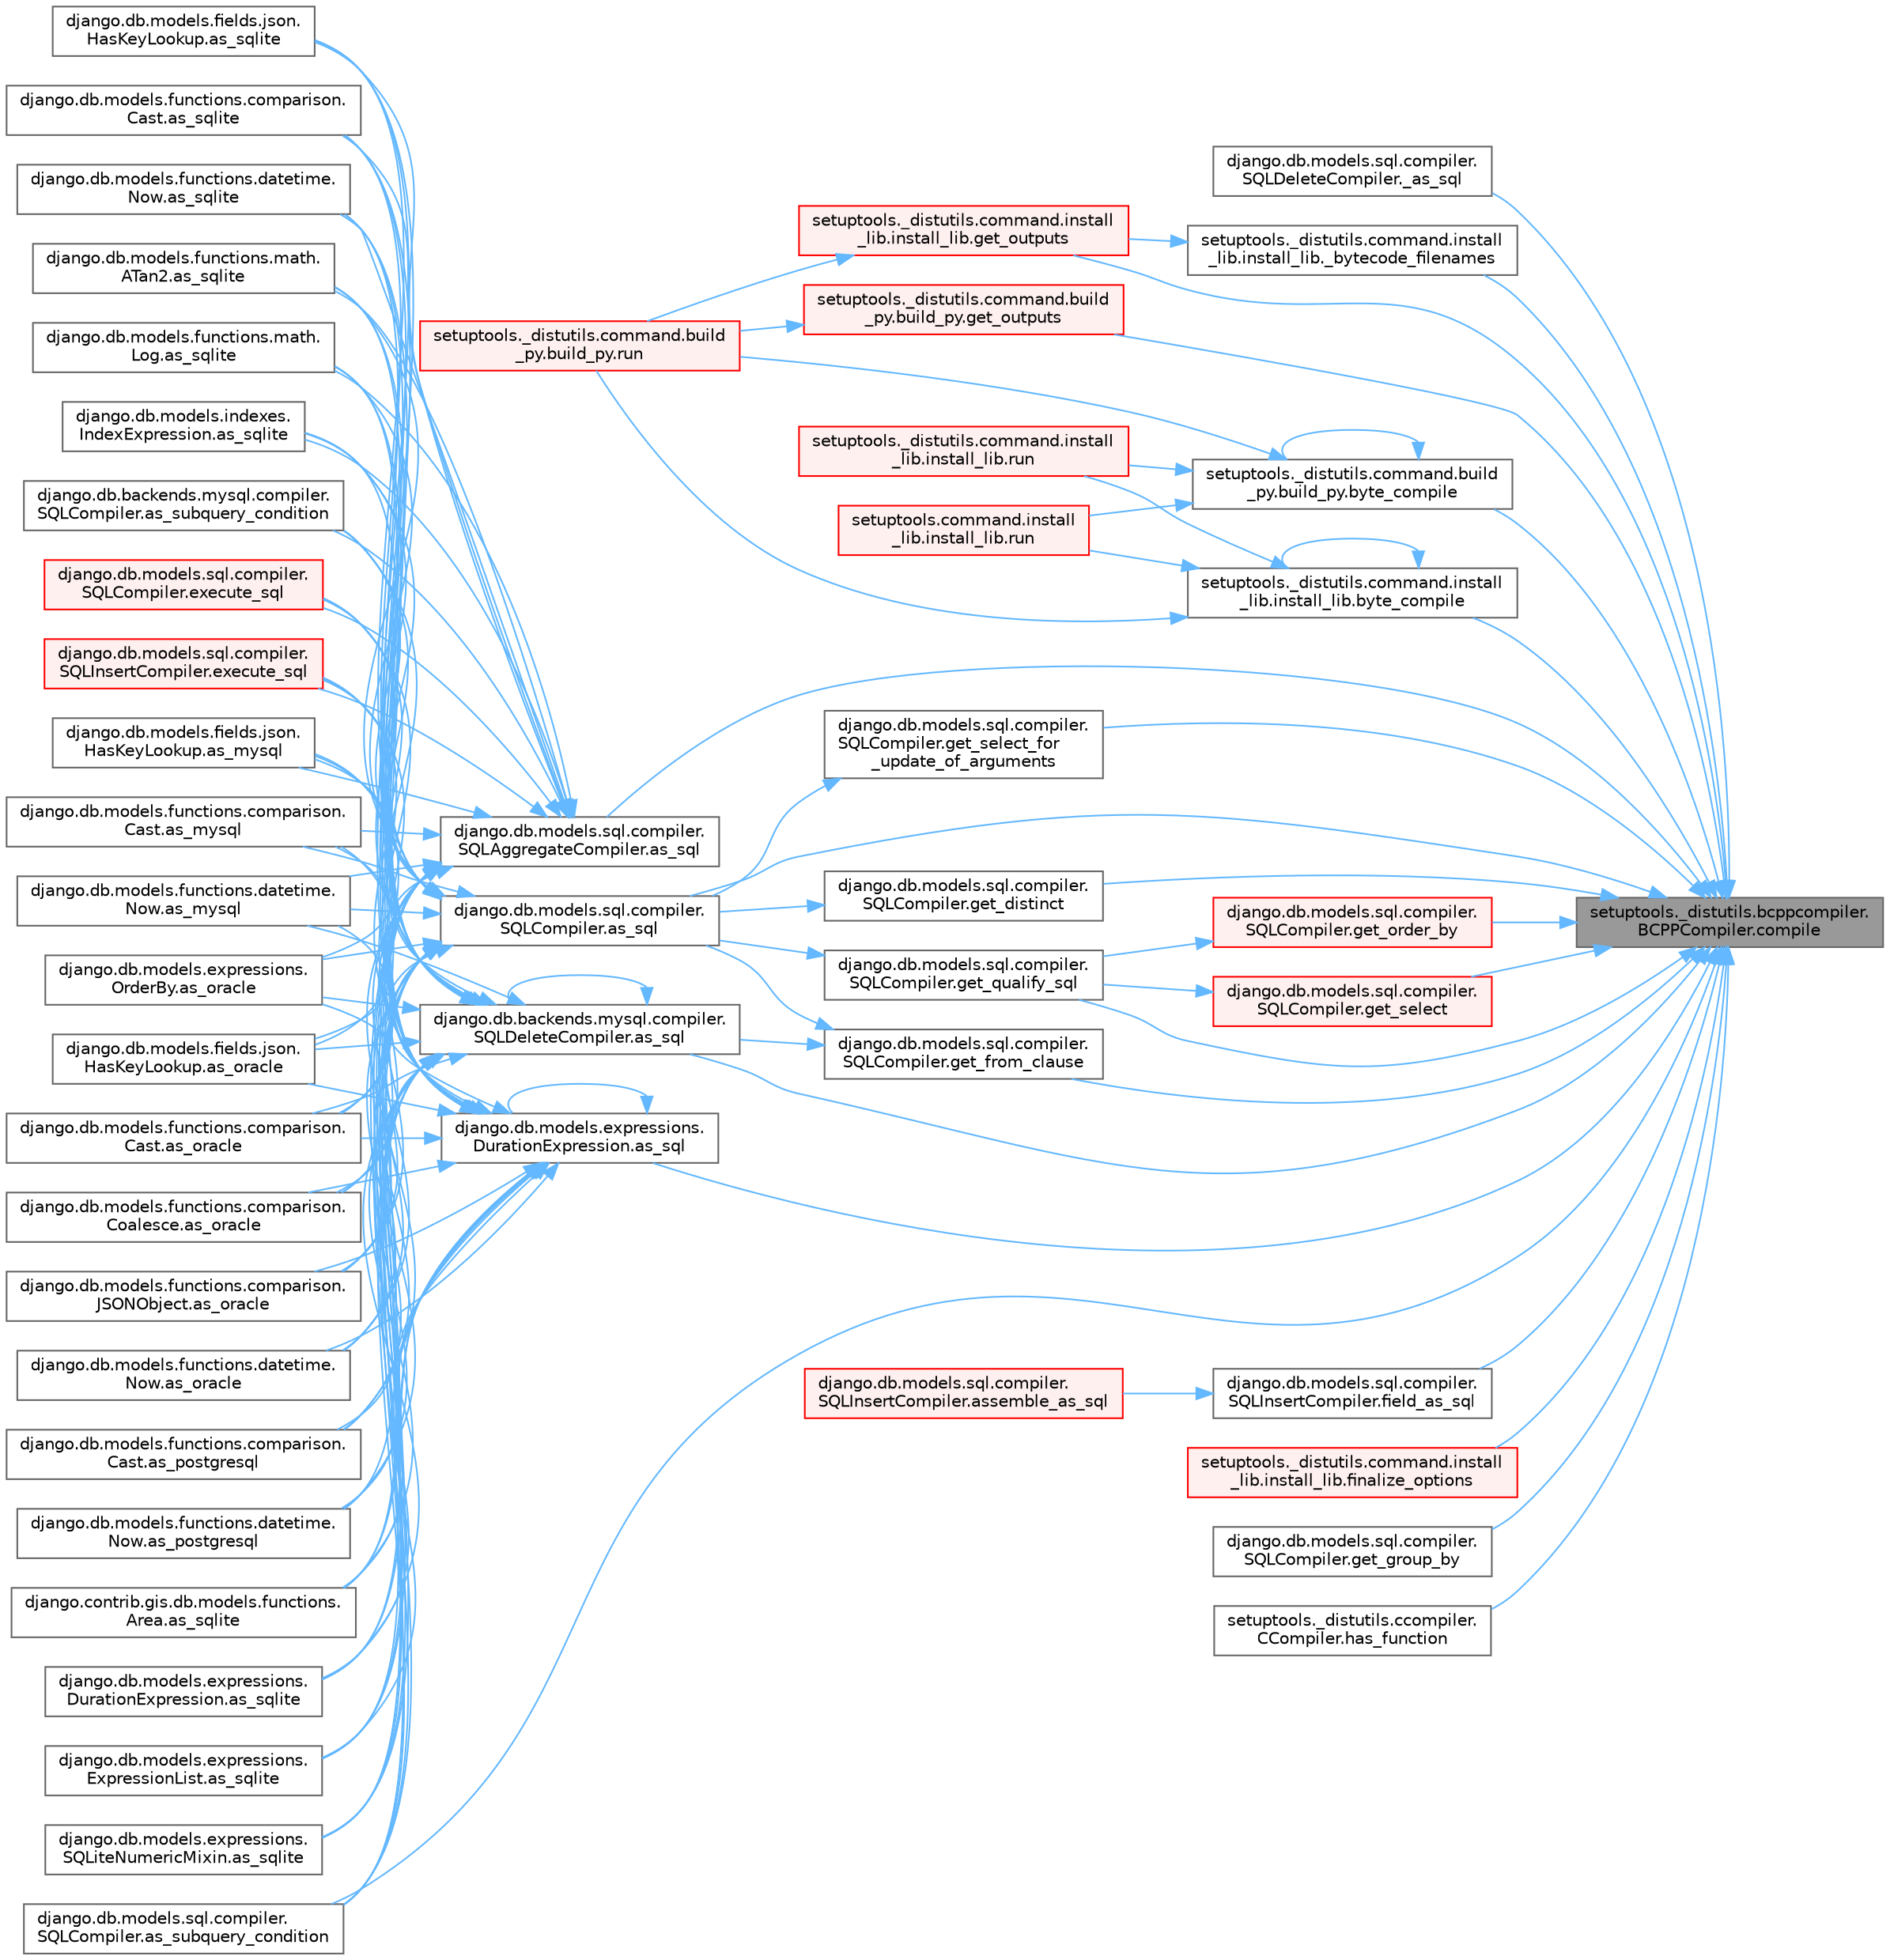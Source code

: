 digraph "setuptools._distutils.bcppcompiler.BCPPCompiler.compile"
{
 // LATEX_PDF_SIZE
  bgcolor="transparent";
  edge [fontname=Helvetica,fontsize=10,labelfontname=Helvetica,labelfontsize=10];
  node [fontname=Helvetica,fontsize=10,shape=box,height=0.2,width=0.4];
  rankdir="RL";
  Node1 [id="Node000001",label="setuptools._distutils.bcppcompiler.\lBCPPCompiler.compile",height=0.2,width=0.4,color="gray40", fillcolor="grey60", style="filled", fontcolor="black",tooltip=" "];
  Node1 -> Node2 [id="edge1_Node000001_Node000002",dir="back",color="steelblue1",style="solid",tooltip=" "];
  Node2 [id="Node000002",label="django.db.models.sql.compiler.\lSQLDeleteCompiler._as_sql",height=0.2,width=0.4,color="grey40", fillcolor="white", style="filled",URL="$classdjango_1_1db_1_1models_1_1sql_1_1compiler_1_1_s_q_l_delete_compiler.html#a692a3a95ea9ae64c0582b1908466cfe7",tooltip=" "];
  Node1 -> Node3 [id="edge2_Node000001_Node000003",dir="back",color="steelblue1",style="solid",tooltip=" "];
  Node3 [id="Node000003",label="setuptools._distutils.command.install\l_lib.install_lib._bytecode_filenames",height=0.2,width=0.4,color="grey40", fillcolor="white", style="filled",URL="$classsetuptools_1_1__distutils_1_1command_1_1install__lib_1_1install__lib.html#a7a553f1ab741bfa02d332fede5374a9d",tooltip=" "];
  Node3 -> Node4 [id="edge3_Node000003_Node000004",dir="back",color="steelblue1",style="solid",tooltip=" "];
  Node4 [id="Node000004",label="setuptools._distutils.command.install\l_lib.install_lib.get_outputs",height=0.2,width=0.4,color="red", fillcolor="#FFF0F0", style="filled",URL="$classsetuptools_1_1__distutils_1_1command_1_1install__lib_1_1install__lib.html#a6be86618e6b7aac41d44b4c305468e33",tooltip=" "];
  Node4 -> Node5 [id="edge4_Node000004_Node000005",dir="back",color="steelblue1",style="solid",tooltip=" "];
  Node5 [id="Node000005",label="setuptools._distutils.command.build\l_py.build_py.run",height=0.2,width=0.4,color="red", fillcolor="#FFF0F0", style="filled",URL="$classsetuptools_1_1__distutils_1_1command_1_1build__py_1_1build__py.html#a12ccc381525d7b9f7c3757cda2fcb404",tooltip=" "];
  Node1 -> Node11 [id="edge5_Node000001_Node000011",dir="back",color="steelblue1",style="solid",tooltip=" "];
  Node11 [id="Node000011",label="django.db.backends.mysql.compiler.\lSQLDeleteCompiler.as_sql",height=0.2,width=0.4,color="grey40", fillcolor="white", style="filled",URL="$classdjango_1_1db_1_1backends_1_1mysql_1_1compiler_1_1_s_q_l_delete_compiler.html#a71d0cb490cf857ffa3af19927999a391",tooltip=" "];
  Node11 -> Node12 [id="edge6_Node000011_Node000012",dir="back",color="steelblue1",style="solid",tooltip=" "];
  Node12 [id="Node000012",label="django.db.models.fields.json.\lHasKeyLookup.as_mysql",height=0.2,width=0.4,color="grey40", fillcolor="white", style="filled",URL="$classdjango_1_1db_1_1models_1_1fields_1_1json_1_1_has_key_lookup.html#a10f67427287f2c0ea32513ca6f481e96",tooltip=" "];
  Node11 -> Node13 [id="edge7_Node000011_Node000013",dir="back",color="steelblue1",style="solid",tooltip=" "];
  Node13 [id="Node000013",label="django.db.models.functions.comparison.\lCast.as_mysql",height=0.2,width=0.4,color="grey40", fillcolor="white", style="filled",URL="$classdjango_1_1db_1_1models_1_1functions_1_1comparison_1_1_cast.html#a447737891e955909c6a381529a67a84e",tooltip=" "];
  Node11 -> Node14 [id="edge8_Node000011_Node000014",dir="back",color="steelblue1",style="solid",tooltip=" "];
  Node14 [id="Node000014",label="django.db.models.functions.datetime.\lNow.as_mysql",height=0.2,width=0.4,color="grey40", fillcolor="white", style="filled",URL="$classdjango_1_1db_1_1models_1_1functions_1_1datetime_1_1_now.html#a070a9334fb198086c0c4e96e9725d92b",tooltip=" "];
  Node11 -> Node15 [id="edge9_Node000011_Node000015",dir="back",color="steelblue1",style="solid",tooltip=" "];
  Node15 [id="Node000015",label="django.db.models.expressions.\lOrderBy.as_oracle",height=0.2,width=0.4,color="grey40", fillcolor="white", style="filled",URL="$classdjango_1_1db_1_1models_1_1expressions_1_1_order_by.html#af9b6ede9b0df85d6bcf54f983b3a8f6a",tooltip=" "];
  Node11 -> Node16 [id="edge10_Node000011_Node000016",dir="back",color="steelblue1",style="solid",tooltip=" "];
  Node16 [id="Node000016",label="django.db.models.fields.json.\lHasKeyLookup.as_oracle",height=0.2,width=0.4,color="grey40", fillcolor="white", style="filled",URL="$classdjango_1_1db_1_1models_1_1fields_1_1json_1_1_has_key_lookup.html#afbb88aa4fb23b3ec3acdc695c2f52398",tooltip=" "];
  Node11 -> Node17 [id="edge11_Node000011_Node000017",dir="back",color="steelblue1",style="solid",tooltip=" "];
  Node17 [id="Node000017",label="django.db.models.functions.comparison.\lCast.as_oracle",height=0.2,width=0.4,color="grey40", fillcolor="white", style="filled",URL="$classdjango_1_1db_1_1models_1_1functions_1_1comparison_1_1_cast.html#ad466cd7ca85dc257d9e2718f41a263ec",tooltip=" "];
  Node11 -> Node18 [id="edge12_Node000011_Node000018",dir="back",color="steelblue1",style="solid",tooltip=" "];
  Node18 [id="Node000018",label="django.db.models.functions.comparison.\lCoalesce.as_oracle",height=0.2,width=0.4,color="grey40", fillcolor="white", style="filled",URL="$classdjango_1_1db_1_1models_1_1functions_1_1comparison_1_1_coalesce.html#a1bbeea180ef3ef4d8ba5d51d33d6ef85",tooltip=" "];
  Node11 -> Node19 [id="edge13_Node000011_Node000019",dir="back",color="steelblue1",style="solid",tooltip=" "];
  Node19 [id="Node000019",label="django.db.models.functions.comparison.\lJSONObject.as_oracle",height=0.2,width=0.4,color="grey40", fillcolor="white", style="filled",URL="$classdjango_1_1db_1_1models_1_1functions_1_1comparison_1_1_j_s_o_n_object.html#a4b4fa1161d27b0a9bbbdd0370e9af364",tooltip=" "];
  Node11 -> Node20 [id="edge14_Node000011_Node000020",dir="back",color="steelblue1",style="solid",tooltip=" "];
  Node20 [id="Node000020",label="django.db.models.functions.datetime.\lNow.as_oracle",height=0.2,width=0.4,color="grey40", fillcolor="white", style="filled",URL="$classdjango_1_1db_1_1models_1_1functions_1_1datetime_1_1_now.html#ad5e1ae918a5c4d39f675f98280440538",tooltip=" "];
  Node11 -> Node21 [id="edge15_Node000011_Node000021",dir="back",color="steelblue1",style="solid",tooltip=" "];
  Node21 [id="Node000021",label="django.db.models.functions.comparison.\lCast.as_postgresql",height=0.2,width=0.4,color="grey40", fillcolor="white", style="filled",URL="$classdjango_1_1db_1_1models_1_1functions_1_1comparison_1_1_cast.html#ae51aa6aa6fe8ca7064d8bca2f8e05188",tooltip=" "];
  Node11 -> Node22 [id="edge16_Node000011_Node000022",dir="back",color="steelblue1",style="solid",tooltip=" "];
  Node22 [id="Node000022",label="django.db.models.functions.datetime.\lNow.as_postgresql",height=0.2,width=0.4,color="grey40", fillcolor="white", style="filled",URL="$classdjango_1_1db_1_1models_1_1functions_1_1datetime_1_1_now.html#af1402a88867fc6d69f3f56f655f37fca",tooltip=" "];
  Node11 -> Node11 [id="edge17_Node000011_Node000011",dir="back",color="steelblue1",style="solid",tooltip=" "];
  Node11 -> Node23 [id="edge18_Node000011_Node000023",dir="back",color="steelblue1",style="solid",tooltip=" "];
  Node23 [id="Node000023",label="django.contrib.gis.db.models.functions.\lArea.as_sqlite",height=0.2,width=0.4,color="grey40", fillcolor="white", style="filled",URL="$classdjango_1_1contrib_1_1gis_1_1db_1_1models_1_1functions_1_1_area.html#ab8bfa3d35d4368e04318069dd28bd2ca",tooltip=" "];
  Node11 -> Node24 [id="edge19_Node000011_Node000024",dir="back",color="steelblue1",style="solid",tooltip=" "];
  Node24 [id="Node000024",label="django.db.models.expressions.\lDurationExpression.as_sqlite",height=0.2,width=0.4,color="grey40", fillcolor="white", style="filled",URL="$classdjango_1_1db_1_1models_1_1expressions_1_1_duration_expression.html#a5f33f70ca03904ce9b2e9824652e9fff",tooltip=" "];
  Node11 -> Node25 [id="edge20_Node000011_Node000025",dir="back",color="steelblue1",style="solid",tooltip=" "];
  Node25 [id="Node000025",label="django.db.models.expressions.\lExpressionList.as_sqlite",height=0.2,width=0.4,color="grey40", fillcolor="white", style="filled",URL="$classdjango_1_1db_1_1models_1_1expressions_1_1_expression_list.html#ae577275a98dec786535830e8d24aa13e",tooltip=" "];
  Node11 -> Node26 [id="edge21_Node000011_Node000026",dir="back",color="steelblue1",style="solid",tooltip=" "];
  Node26 [id="Node000026",label="django.db.models.expressions.\lSQLiteNumericMixin.as_sqlite",height=0.2,width=0.4,color="grey40", fillcolor="white", style="filled",URL="$classdjango_1_1db_1_1models_1_1expressions_1_1_s_q_lite_numeric_mixin.html#a7c649b97074b00e095c4ee2b3bc62482",tooltip=" "];
  Node11 -> Node27 [id="edge22_Node000011_Node000027",dir="back",color="steelblue1",style="solid",tooltip=" "];
  Node27 [id="Node000027",label="django.db.models.fields.json.\lHasKeyLookup.as_sqlite",height=0.2,width=0.4,color="grey40", fillcolor="white", style="filled",URL="$classdjango_1_1db_1_1models_1_1fields_1_1json_1_1_has_key_lookup.html#aaa01efd0fa197e203c40f6f05b000141",tooltip=" "];
  Node11 -> Node28 [id="edge23_Node000011_Node000028",dir="back",color="steelblue1",style="solid",tooltip=" "];
  Node28 [id="Node000028",label="django.db.models.functions.comparison.\lCast.as_sqlite",height=0.2,width=0.4,color="grey40", fillcolor="white", style="filled",URL="$classdjango_1_1db_1_1models_1_1functions_1_1comparison_1_1_cast.html#a1943b51797a168ff6a3ad37005086d8c",tooltip=" "];
  Node11 -> Node29 [id="edge24_Node000011_Node000029",dir="back",color="steelblue1",style="solid",tooltip=" "];
  Node29 [id="Node000029",label="django.db.models.functions.datetime.\lNow.as_sqlite",height=0.2,width=0.4,color="grey40", fillcolor="white", style="filled",URL="$classdjango_1_1db_1_1models_1_1functions_1_1datetime_1_1_now.html#a5525700866738572645141dd6f2ef41c",tooltip=" "];
  Node11 -> Node30 [id="edge25_Node000011_Node000030",dir="back",color="steelblue1",style="solid",tooltip=" "];
  Node30 [id="Node000030",label="django.db.models.functions.math.\lATan2.as_sqlite",height=0.2,width=0.4,color="grey40", fillcolor="white", style="filled",URL="$classdjango_1_1db_1_1models_1_1functions_1_1math_1_1_a_tan2.html#ac343d11000341dfc431de19f416ea4b6",tooltip=" "];
  Node11 -> Node31 [id="edge26_Node000011_Node000031",dir="back",color="steelblue1",style="solid",tooltip=" "];
  Node31 [id="Node000031",label="django.db.models.functions.math.\lLog.as_sqlite",height=0.2,width=0.4,color="grey40", fillcolor="white", style="filled",URL="$classdjango_1_1db_1_1models_1_1functions_1_1math_1_1_log.html#afcc146563033738d87dd1dc17d005111",tooltip=" "];
  Node11 -> Node32 [id="edge27_Node000011_Node000032",dir="back",color="steelblue1",style="solid",tooltip=" "];
  Node32 [id="Node000032",label="django.db.models.indexes.\lIndexExpression.as_sqlite",height=0.2,width=0.4,color="grey40", fillcolor="white", style="filled",URL="$classdjango_1_1db_1_1models_1_1indexes_1_1_index_expression.html#af6e5b161cb97d0b8bce944455e8e0d53",tooltip=" "];
  Node11 -> Node33 [id="edge28_Node000011_Node000033",dir="back",color="steelblue1",style="solid",tooltip=" "];
  Node33 [id="Node000033",label="django.db.backends.mysql.compiler.\lSQLCompiler.as_subquery_condition",height=0.2,width=0.4,color="grey40", fillcolor="white", style="filled",URL="$classdjango_1_1db_1_1backends_1_1mysql_1_1compiler_1_1_s_q_l_compiler.html#ab79da4712a24ed75ce13002a54fe8d46",tooltip=" "];
  Node11 -> Node34 [id="edge29_Node000011_Node000034",dir="back",color="steelblue1",style="solid",tooltip=" "];
  Node34 [id="Node000034",label="django.db.models.sql.compiler.\lSQLCompiler.as_subquery_condition",height=0.2,width=0.4,color="grey40", fillcolor="white", style="filled",URL="$classdjango_1_1db_1_1models_1_1sql_1_1compiler_1_1_s_q_l_compiler.html#a78bdce11e05140ed74db8f5463bedfce",tooltip=" "];
  Node11 -> Node35 [id="edge30_Node000011_Node000035",dir="back",color="steelblue1",style="solid",tooltip=" "];
  Node35 [id="Node000035",label="django.db.models.sql.compiler.\lSQLCompiler.execute_sql",height=0.2,width=0.4,color="red", fillcolor="#FFF0F0", style="filled",URL="$classdjango_1_1db_1_1models_1_1sql_1_1compiler_1_1_s_q_l_compiler.html#a07cbbc7958a72203f8ebe9ba29b9356f",tooltip=" "];
  Node11 -> Node39 [id="edge31_Node000011_Node000039",dir="back",color="steelblue1",style="solid",tooltip=" "];
  Node39 [id="Node000039",label="django.db.models.sql.compiler.\lSQLInsertCompiler.execute_sql",height=0.2,width=0.4,color="red", fillcolor="#FFF0F0", style="filled",URL="$classdjango_1_1db_1_1models_1_1sql_1_1compiler_1_1_s_q_l_insert_compiler.html#a59b977e6c439adafa1c3b0092dd7074f",tooltip=" "];
  Node1 -> Node40 [id="edge32_Node000001_Node000040",dir="back",color="steelblue1",style="solid",tooltip=" "];
  Node40 [id="Node000040",label="django.db.models.expressions.\lDurationExpression.as_sql",height=0.2,width=0.4,color="grey40", fillcolor="white", style="filled",URL="$classdjango_1_1db_1_1models_1_1expressions_1_1_duration_expression.html#a96fb041a2c24cc95a51f9a86634a4837",tooltip=" "];
  Node40 -> Node12 [id="edge33_Node000040_Node000012",dir="back",color="steelblue1",style="solid",tooltip=" "];
  Node40 -> Node13 [id="edge34_Node000040_Node000013",dir="back",color="steelblue1",style="solid",tooltip=" "];
  Node40 -> Node14 [id="edge35_Node000040_Node000014",dir="back",color="steelblue1",style="solid",tooltip=" "];
  Node40 -> Node15 [id="edge36_Node000040_Node000015",dir="back",color="steelblue1",style="solid",tooltip=" "];
  Node40 -> Node16 [id="edge37_Node000040_Node000016",dir="back",color="steelblue1",style="solid",tooltip=" "];
  Node40 -> Node17 [id="edge38_Node000040_Node000017",dir="back",color="steelblue1",style="solid",tooltip=" "];
  Node40 -> Node18 [id="edge39_Node000040_Node000018",dir="back",color="steelblue1",style="solid",tooltip=" "];
  Node40 -> Node19 [id="edge40_Node000040_Node000019",dir="back",color="steelblue1",style="solid",tooltip=" "];
  Node40 -> Node20 [id="edge41_Node000040_Node000020",dir="back",color="steelblue1",style="solid",tooltip=" "];
  Node40 -> Node21 [id="edge42_Node000040_Node000021",dir="back",color="steelblue1",style="solid",tooltip=" "];
  Node40 -> Node22 [id="edge43_Node000040_Node000022",dir="back",color="steelblue1",style="solid",tooltip=" "];
  Node40 -> Node40 [id="edge44_Node000040_Node000040",dir="back",color="steelblue1",style="solid",tooltip=" "];
  Node40 -> Node23 [id="edge45_Node000040_Node000023",dir="back",color="steelblue1",style="solid",tooltip=" "];
  Node40 -> Node24 [id="edge46_Node000040_Node000024",dir="back",color="steelblue1",style="solid",tooltip=" "];
  Node40 -> Node25 [id="edge47_Node000040_Node000025",dir="back",color="steelblue1",style="solid",tooltip=" "];
  Node40 -> Node26 [id="edge48_Node000040_Node000026",dir="back",color="steelblue1",style="solid",tooltip=" "];
  Node40 -> Node27 [id="edge49_Node000040_Node000027",dir="back",color="steelblue1",style="solid",tooltip=" "];
  Node40 -> Node28 [id="edge50_Node000040_Node000028",dir="back",color="steelblue1",style="solid",tooltip=" "];
  Node40 -> Node29 [id="edge51_Node000040_Node000029",dir="back",color="steelblue1",style="solid",tooltip=" "];
  Node40 -> Node30 [id="edge52_Node000040_Node000030",dir="back",color="steelblue1",style="solid",tooltip=" "];
  Node40 -> Node31 [id="edge53_Node000040_Node000031",dir="back",color="steelblue1",style="solid",tooltip=" "];
  Node40 -> Node32 [id="edge54_Node000040_Node000032",dir="back",color="steelblue1",style="solid",tooltip=" "];
  Node40 -> Node33 [id="edge55_Node000040_Node000033",dir="back",color="steelblue1",style="solid",tooltip=" "];
  Node40 -> Node34 [id="edge56_Node000040_Node000034",dir="back",color="steelblue1",style="solid",tooltip=" "];
  Node40 -> Node35 [id="edge57_Node000040_Node000035",dir="back",color="steelblue1",style="solid",tooltip=" "];
  Node40 -> Node39 [id="edge58_Node000040_Node000039",dir="back",color="steelblue1",style="solid",tooltip=" "];
  Node1 -> Node41 [id="edge59_Node000001_Node000041",dir="back",color="steelblue1",style="solid",tooltip=" "];
  Node41 [id="Node000041",label="django.db.models.sql.compiler.\lSQLAggregateCompiler.as_sql",height=0.2,width=0.4,color="grey40", fillcolor="white", style="filled",URL="$classdjango_1_1db_1_1models_1_1sql_1_1compiler_1_1_s_q_l_aggregate_compiler.html#a02a1d58598346a16727d513adc5236d4",tooltip=" "];
  Node41 -> Node12 [id="edge60_Node000041_Node000012",dir="back",color="steelblue1",style="solid",tooltip=" "];
  Node41 -> Node13 [id="edge61_Node000041_Node000013",dir="back",color="steelblue1",style="solid",tooltip=" "];
  Node41 -> Node14 [id="edge62_Node000041_Node000014",dir="back",color="steelblue1",style="solid",tooltip=" "];
  Node41 -> Node15 [id="edge63_Node000041_Node000015",dir="back",color="steelblue1",style="solid",tooltip=" "];
  Node41 -> Node16 [id="edge64_Node000041_Node000016",dir="back",color="steelblue1",style="solid",tooltip=" "];
  Node41 -> Node17 [id="edge65_Node000041_Node000017",dir="back",color="steelblue1",style="solid",tooltip=" "];
  Node41 -> Node18 [id="edge66_Node000041_Node000018",dir="back",color="steelblue1",style="solid",tooltip=" "];
  Node41 -> Node19 [id="edge67_Node000041_Node000019",dir="back",color="steelblue1",style="solid",tooltip=" "];
  Node41 -> Node20 [id="edge68_Node000041_Node000020",dir="back",color="steelblue1",style="solid",tooltip=" "];
  Node41 -> Node21 [id="edge69_Node000041_Node000021",dir="back",color="steelblue1",style="solid",tooltip=" "];
  Node41 -> Node22 [id="edge70_Node000041_Node000022",dir="back",color="steelblue1",style="solid",tooltip=" "];
  Node41 -> Node23 [id="edge71_Node000041_Node000023",dir="back",color="steelblue1",style="solid",tooltip=" "];
  Node41 -> Node24 [id="edge72_Node000041_Node000024",dir="back",color="steelblue1",style="solid",tooltip=" "];
  Node41 -> Node25 [id="edge73_Node000041_Node000025",dir="back",color="steelblue1",style="solid",tooltip=" "];
  Node41 -> Node26 [id="edge74_Node000041_Node000026",dir="back",color="steelblue1",style="solid",tooltip=" "];
  Node41 -> Node27 [id="edge75_Node000041_Node000027",dir="back",color="steelblue1",style="solid",tooltip=" "];
  Node41 -> Node28 [id="edge76_Node000041_Node000028",dir="back",color="steelblue1",style="solid",tooltip=" "];
  Node41 -> Node29 [id="edge77_Node000041_Node000029",dir="back",color="steelblue1",style="solid",tooltip=" "];
  Node41 -> Node30 [id="edge78_Node000041_Node000030",dir="back",color="steelblue1",style="solid",tooltip=" "];
  Node41 -> Node31 [id="edge79_Node000041_Node000031",dir="back",color="steelblue1",style="solid",tooltip=" "];
  Node41 -> Node32 [id="edge80_Node000041_Node000032",dir="back",color="steelblue1",style="solid",tooltip=" "];
  Node41 -> Node33 [id="edge81_Node000041_Node000033",dir="back",color="steelblue1",style="solid",tooltip=" "];
  Node41 -> Node34 [id="edge82_Node000041_Node000034",dir="back",color="steelblue1",style="solid",tooltip=" "];
  Node41 -> Node35 [id="edge83_Node000041_Node000035",dir="back",color="steelblue1",style="solid",tooltip=" "];
  Node41 -> Node39 [id="edge84_Node000041_Node000039",dir="back",color="steelblue1",style="solid",tooltip=" "];
  Node1 -> Node42 [id="edge85_Node000001_Node000042",dir="back",color="steelblue1",style="solid",tooltip=" "];
  Node42 [id="Node000042",label="django.db.models.sql.compiler.\lSQLCompiler.as_sql",height=0.2,width=0.4,color="grey40", fillcolor="white", style="filled",URL="$classdjango_1_1db_1_1models_1_1sql_1_1compiler_1_1_s_q_l_compiler.html#a3918d4acd4c4e25eaf039479facdc7db",tooltip=" "];
  Node42 -> Node12 [id="edge86_Node000042_Node000012",dir="back",color="steelblue1",style="solid",tooltip=" "];
  Node42 -> Node13 [id="edge87_Node000042_Node000013",dir="back",color="steelblue1",style="solid",tooltip=" "];
  Node42 -> Node14 [id="edge88_Node000042_Node000014",dir="back",color="steelblue1",style="solid",tooltip=" "];
  Node42 -> Node15 [id="edge89_Node000042_Node000015",dir="back",color="steelblue1",style="solid",tooltip=" "];
  Node42 -> Node16 [id="edge90_Node000042_Node000016",dir="back",color="steelblue1",style="solid",tooltip=" "];
  Node42 -> Node17 [id="edge91_Node000042_Node000017",dir="back",color="steelblue1",style="solid",tooltip=" "];
  Node42 -> Node18 [id="edge92_Node000042_Node000018",dir="back",color="steelblue1",style="solid",tooltip=" "];
  Node42 -> Node19 [id="edge93_Node000042_Node000019",dir="back",color="steelblue1",style="solid",tooltip=" "];
  Node42 -> Node20 [id="edge94_Node000042_Node000020",dir="back",color="steelblue1",style="solid",tooltip=" "];
  Node42 -> Node21 [id="edge95_Node000042_Node000021",dir="back",color="steelblue1",style="solid",tooltip=" "];
  Node42 -> Node22 [id="edge96_Node000042_Node000022",dir="back",color="steelblue1",style="solid",tooltip=" "];
  Node42 -> Node23 [id="edge97_Node000042_Node000023",dir="back",color="steelblue1",style="solid",tooltip=" "];
  Node42 -> Node24 [id="edge98_Node000042_Node000024",dir="back",color="steelblue1",style="solid",tooltip=" "];
  Node42 -> Node25 [id="edge99_Node000042_Node000025",dir="back",color="steelblue1",style="solid",tooltip=" "];
  Node42 -> Node26 [id="edge100_Node000042_Node000026",dir="back",color="steelblue1",style="solid",tooltip=" "];
  Node42 -> Node27 [id="edge101_Node000042_Node000027",dir="back",color="steelblue1",style="solid",tooltip=" "];
  Node42 -> Node28 [id="edge102_Node000042_Node000028",dir="back",color="steelblue1",style="solid",tooltip=" "];
  Node42 -> Node29 [id="edge103_Node000042_Node000029",dir="back",color="steelblue1",style="solid",tooltip=" "];
  Node42 -> Node30 [id="edge104_Node000042_Node000030",dir="back",color="steelblue1",style="solid",tooltip=" "];
  Node42 -> Node31 [id="edge105_Node000042_Node000031",dir="back",color="steelblue1",style="solid",tooltip=" "];
  Node42 -> Node32 [id="edge106_Node000042_Node000032",dir="back",color="steelblue1",style="solid",tooltip=" "];
  Node42 -> Node33 [id="edge107_Node000042_Node000033",dir="back",color="steelblue1",style="solid",tooltip=" "];
  Node42 -> Node34 [id="edge108_Node000042_Node000034",dir="back",color="steelblue1",style="solid",tooltip=" "];
  Node42 -> Node35 [id="edge109_Node000042_Node000035",dir="back",color="steelblue1",style="solid",tooltip=" "];
  Node42 -> Node39 [id="edge110_Node000042_Node000039",dir="back",color="steelblue1",style="solid",tooltip=" "];
  Node1 -> Node34 [id="edge111_Node000001_Node000034",dir="back",color="steelblue1",style="solid",tooltip=" "];
  Node1 -> Node43 [id="edge112_Node000001_Node000043",dir="back",color="steelblue1",style="solid",tooltip=" "];
  Node43 [id="Node000043",label="setuptools._distutils.command.build\l_py.build_py.byte_compile",height=0.2,width=0.4,color="grey40", fillcolor="white", style="filled",URL="$classsetuptools_1_1__distutils_1_1command_1_1build__py_1_1build__py.html#a7904ebbfe94d88432ab3ac03abf93a6c",tooltip=" "];
  Node43 -> Node43 [id="edge113_Node000043_Node000043",dir="back",color="steelblue1",style="solid",tooltip=" "];
  Node43 -> Node5 [id="edge114_Node000043_Node000005",dir="back",color="steelblue1",style="solid",tooltip=" "];
  Node43 -> Node44 [id="edge115_Node000043_Node000044",dir="back",color="steelblue1",style="solid",tooltip=" "];
  Node44 [id="Node000044",label="setuptools._distutils.command.install\l_lib.install_lib.run",height=0.2,width=0.4,color="red", fillcolor="#FFF0F0", style="filled",URL="$classsetuptools_1_1__distutils_1_1command_1_1install__lib_1_1install__lib.html#aedc0eea27e626a25be51489b2cc77c40",tooltip=" "];
  Node43 -> Node45 [id="edge116_Node000043_Node000045",dir="back",color="steelblue1",style="solid",tooltip=" "];
  Node45 [id="Node000045",label="setuptools.command.install\l_lib.install_lib.run",height=0.2,width=0.4,color="red", fillcolor="#FFF0F0", style="filled",URL="$classsetuptools_1_1command_1_1install__lib_1_1install__lib.html#a50c62121b7ed69229e4cf2d331ff5fa3",tooltip=" "];
  Node1 -> Node46 [id="edge117_Node000001_Node000046",dir="back",color="steelblue1",style="solid",tooltip=" "];
  Node46 [id="Node000046",label="setuptools._distutils.command.install\l_lib.install_lib.byte_compile",height=0.2,width=0.4,color="grey40", fillcolor="white", style="filled",URL="$classsetuptools_1_1__distutils_1_1command_1_1install__lib_1_1install__lib.html#a96e016f8c5f1277a2174f82cb4976008",tooltip=" "];
  Node46 -> Node46 [id="edge118_Node000046_Node000046",dir="back",color="steelblue1",style="solid",tooltip=" "];
  Node46 -> Node5 [id="edge119_Node000046_Node000005",dir="back",color="steelblue1",style="solid",tooltip=" "];
  Node46 -> Node44 [id="edge120_Node000046_Node000044",dir="back",color="steelblue1",style="solid",tooltip=" "];
  Node46 -> Node45 [id="edge121_Node000046_Node000045",dir="back",color="steelblue1",style="solid",tooltip=" "];
  Node1 -> Node47 [id="edge122_Node000001_Node000047",dir="back",color="steelblue1",style="solid",tooltip=" "];
  Node47 [id="Node000047",label="django.db.models.sql.compiler.\lSQLInsertCompiler.field_as_sql",height=0.2,width=0.4,color="grey40", fillcolor="white", style="filled",URL="$classdjango_1_1db_1_1models_1_1sql_1_1compiler_1_1_s_q_l_insert_compiler.html#a31466510e3f5eb2bb3b91f8772f5bf4b",tooltip=" "];
  Node47 -> Node48 [id="edge123_Node000047_Node000048",dir="back",color="steelblue1",style="solid",tooltip=" "];
  Node48 [id="Node000048",label="django.db.models.sql.compiler.\lSQLInsertCompiler.assemble_as_sql",height=0.2,width=0.4,color="red", fillcolor="#FFF0F0", style="filled",URL="$classdjango_1_1db_1_1models_1_1sql_1_1compiler_1_1_s_q_l_insert_compiler.html#a6ce33e68006ce739da9601f67e25e6a8",tooltip=" "];
  Node1 -> Node50 [id="edge124_Node000001_Node000050",dir="back",color="steelblue1",style="solid",tooltip=" "];
  Node50 [id="Node000050",label="setuptools._distutils.command.install\l_lib.install_lib.finalize_options",height=0.2,width=0.4,color="red", fillcolor="#FFF0F0", style="filled",URL="$classsetuptools_1_1__distutils_1_1command_1_1install__lib_1_1install__lib.html#abb9291d426ff7961acb24deb0e029ce4",tooltip=" "];
  Node1 -> Node53 [id="edge125_Node000001_Node000053",dir="back",color="steelblue1",style="solid",tooltip=" "];
  Node53 [id="Node000053",label="django.db.models.sql.compiler.\lSQLCompiler.get_distinct",height=0.2,width=0.4,color="grey40", fillcolor="white", style="filled",URL="$classdjango_1_1db_1_1models_1_1sql_1_1compiler_1_1_s_q_l_compiler.html#a5afc8cd4e50abc7c5a9f8ca83beba4d4",tooltip=" "];
  Node53 -> Node42 [id="edge126_Node000053_Node000042",dir="back",color="steelblue1",style="solid",tooltip=" "];
  Node1 -> Node54 [id="edge127_Node000001_Node000054",dir="back",color="steelblue1",style="solid",tooltip=" "];
  Node54 [id="Node000054",label="django.db.models.sql.compiler.\lSQLCompiler.get_from_clause",height=0.2,width=0.4,color="grey40", fillcolor="white", style="filled",URL="$classdjango_1_1db_1_1models_1_1sql_1_1compiler_1_1_s_q_l_compiler.html#a83d303ccaad416a1714f4ce46f691473",tooltip=" "];
  Node54 -> Node11 [id="edge128_Node000054_Node000011",dir="back",color="steelblue1",style="solid",tooltip=" "];
  Node54 -> Node42 [id="edge129_Node000054_Node000042",dir="back",color="steelblue1",style="solid",tooltip=" "];
  Node1 -> Node55 [id="edge130_Node000001_Node000055",dir="back",color="steelblue1",style="solid",tooltip=" "];
  Node55 [id="Node000055",label="django.db.models.sql.compiler.\lSQLCompiler.get_group_by",height=0.2,width=0.4,color="grey40", fillcolor="white", style="filled",URL="$classdjango_1_1db_1_1models_1_1sql_1_1compiler_1_1_s_q_l_compiler.html#a952d33943d1a7920e1884ce273e96e53",tooltip=" "];
  Node1 -> Node56 [id="edge131_Node000001_Node000056",dir="back",color="steelblue1",style="solid",tooltip=" "];
  Node56 [id="Node000056",label="django.db.models.sql.compiler.\lSQLCompiler.get_order_by",height=0.2,width=0.4,color="red", fillcolor="#FFF0F0", style="filled",URL="$classdjango_1_1db_1_1models_1_1sql_1_1compiler_1_1_s_q_l_compiler.html#a85a625d03b1e87e5dc6f2ea7e93fef1a",tooltip=" "];
  Node56 -> Node58 [id="edge132_Node000056_Node000058",dir="back",color="steelblue1",style="solid",tooltip=" "];
  Node58 [id="Node000058",label="django.db.models.sql.compiler.\lSQLCompiler.get_qualify_sql",height=0.2,width=0.4,color="grey40", fillcolor="white", style="filled",URL="$classdjango_1_1db_1_1models_1_1sql_1_1compiler_1_1_s_q_l_compiler.html#afdb00329e7a13cfc55825ceb0302bb93",tooltip=" "];
  Node58 -> Node42 [id="edge133_Node000058_Node000042",dir="back",color="steelblue1",style="solid",tooltip=" "];
  Node1 -> Node61 [id="edge134_Node000001_Node000061",dir="back",color="steelblue1",style="solid",tooltip=" "];
  Node61 [id="Node000061",label="setuptools._distutils.command.build\l_py.build_py.get_outputs",height=0.2,width=0.4,color="red", fillcolor="#FFF0F0", style="filled",URL="$classsetuptools_1_1__distutils_1_1command_1_1build__py_1_1build__py.html#a46cabd50dc25977134825f0bff6b2bc3",tooltip=" "];
  Node61 -> Node5 [id="edge135_Node000061_Node000005",dir="back",color="steelblue1",style="solid",tooltip=" "];
  Node1 -> Node4 [id="edge136_Node000001_Node000004",dir="back",color="steelblue1",style="solid",tooltip=" "];
  Node1 -> Node58 [id="edge137_Node000001_Node000058",dir="back",color="steelblue1",style="solid",tooltip=" "];
  Node1 -> Node62 [id="edge138_Node000001_Node000062",dir="back",color="steelblue1",style="solid",tooltip=" "];
  Node62 [id="Node000062",label="django.db.models.sql.compiler.\lSQLCompiler.get_select",height=0.2,width=0.4,color="red", fillcolor="#FFF0F0", style="filled",URL="$classdjango_1_1db_1_1models_1_1sql_1_1compiler_1_1_s_q_l_compiler.html#ae45920438395e09bd0e2211c58a50e04",tooltip=" "];
  Node62 -> Node58 [id="edge139_Node000062_Node000058",dir="back",color="steelblue1",style="solid",tooltip=" "];
  Node1 -> Node64 [id="edge140_Node000001_Node000064",dir="back",color="steelblue1",style="solid",tooltip=" "];
  Node64 [id="Node000064",label="django.db.models.sql.compiler.\lSQLCompiler.get_select_for\l_update_of_arguments",height=0.2,width=0.4,color="grey40", fillcolor="white", style="filled",URL="$classdjango_1_1db_1_1models_1_1sql_1_1compiler_1_1_s_q_l_compiler.html#acc146258b1413bd96cd04cad1855dd94",tooltip=" "];
  Node64 -> Node42 [id="edge141_Node000064_Node000042",dir="back",color="steelblue1",style="solid",tooltip=" "];
  Node1 -> Node65 [id="edge142_Node000001_Node000065",dir="back",color="steelblue1",style="solid",tooltip=" "];
  Node65 [id="Node000065",label="setuptools._distutils.ccompiler.\lCCompiler.has_function",height=0.2,width=0.4,color="grey40", fillcolor="white", style="filled",URL="$classsetuptools_1_1__distutils_1_1ccompiler_1_1_c_compiler.html#a095ee5df0f2e6a387621f10c17949738",tooltip=" "];
}
